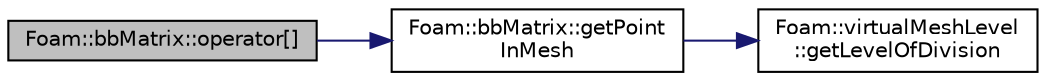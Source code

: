 digraph "Foam::bbMatrix::operator[]"
{
 // LATEX_PDF_SIZE
  edge [fontname="Helvetica",fontsize="10",labelfontname="Helvetica",labelfontsize="10"];
  node [fontname="Helvetica",fontsize="10",shape=record];
  rankdir="LR";
  Node1 [label="Foam::bbMatrix::operator[]",height=0.2,width=0.4,color="black", fillcolor="grey75", style="filled", fontcolor="black",tooltip=" "];
  Node1 -> Node2 [color="midnightblue",fontsize="10",style="solid",fontname="Helvetica"];
  Node2 [label="Foam::bbMatrix::getPoint\lInMesh",height=0.2,width=0.4,color="black", fillcolor="white", style="filled",URL="$classFoam_1_1bbMatrix.html#a6f4dbab4295563a0d990be39589c56c2",tooltip=" "];
  Node2 -> Node3 [color="midnightblue",fontsize="10",style="solid",fontname="Helvetica"];
  Node3 [label="Foam::virtualMeshLevel\l::getLevelOfDivision",height=0.2,width=0.4,color="black", fillcolor="white", style="filled",URL="$classFoam_1_1virtualMeshLevel.html#a1eb892ba729b2ba4c733d6157a1236e6",tooltip=" "];
}
